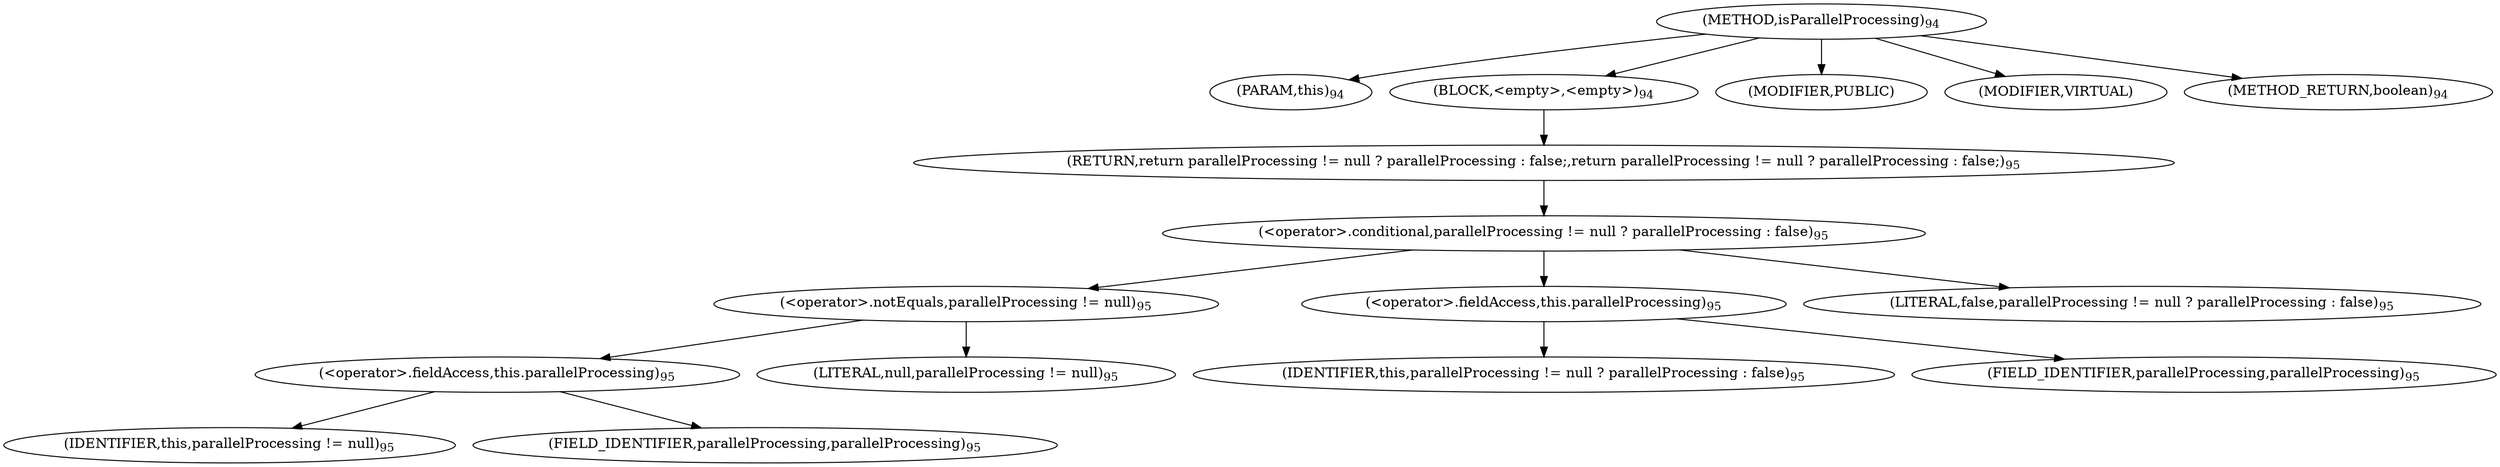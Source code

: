 digraph "isParallelProcessing" {  
"190" [label = <(METHOD,isParallelProcessing)<SUB>94</SUB>> ]
"191" [label = <(PARAM,this)<SUB>94</SUB>> ]
"192" [label = <(BLOCK,&lt;empty&gt;,&lt;empty&gt;)<SUB>94</SUB>> ]
"193" [label = <(RETURN,return parallelProcessing != null ? parallelProcessing : false;,return parallelProcessing != null ? parallelProcessing : false;)<SUB>95</SUB>> ]
"194" [label = <(&lt;operator&gt;.conditional,parallelProcessing != null ? parallelProcessing : false)<SUB>95</SUB>> ]
"195" [label = <(&lt;operator&gt;.notEquals,parallelProcessing != null)<SUB>95</SUB>> ]
"196" [label = <(&lt;operator&gt;.fieldAccess,this.parallelProcessing)<SUB>95</SUB>> ]
"197" [label = <(IDENTIFIER,this,parallelProcessing != null)<SUB>95</SUB>> ]
"198" [label = <(FIELD_IDENTIFIER,parallelProcessing,parallelProcessing)<SUB>95</SUB>> ]
"199" [label = <(LITERAL,null,parallelProcessing != null)<SUB>95</SUB>> ]
"200" [label = <(&lt;operator&gt;.fieldAccess,this.parallelProcessing)<SUB>95</SUB>> ]
"201" [label = <(IDENTIFIER,this,parallelProcessing != null ? parallelProcessing : false)<SUB>95</SUB>> ]
"202" [label = <(FIELD_IDENTIFIER,parallelProcessing,parallelProcessing)<SUB>95</SUB>> ]
"203" [label = <(LITERAL,false,parallelProcessing != null ? parallelProcessing : false)<SUB>95</SUB>> ]
"204" [label = <(MODIFIER,PUBLIC)> ]
"205" [label = <(MODIFIER,VIRTUAL)> ]
"206" [label = <(METHOD_RETURN,boolean)<SUB>94</SUB>> ]
  "190" -> "191" 
  "190" -> "192" 
  "190" -> "204" 
  "190" -> "205" 
  "190" -> "206" 
  "192" -> "193" 
  "193" -> "194" 
  "194" -> "195" 
  "194" -> "200" 
  "194" -> "203" 
  "195" -> "196" 
  "195" -> "199" 
  "196" -> "197" 
  "196" -> "198" 
  "200" -> "201" 
  "200" -> "202" 
}
